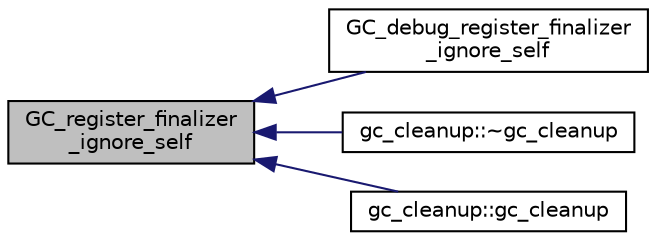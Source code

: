 digraph "GC_register_finalizer_ignore_self"
{
  edge [fontname="Helvetica",fontsize="10",labelfontname="Helvetica",labelfontsize="10"];
  node [fontname="Helvetica",fontsize="10",shape=record];
  rankdir="LR";
  Node3181 [label="GC_register_finalizer\l_ignore_self",height=0.2,width=0.4,color="black", fillcolor="grey75", style="filled", fontcolor="black"];
  Node3181 -> Node3182 [dir="back",color="midnightblue",fontsize="10",style="solid",fontname="Helvetica"];
  Node3182 [label="GC_debug_register_finalizer\l_ignore_self",height=0.2,width=0.4,color="black", fillcolor="white", style="filled",URL="$d0/daa/gc_8h.html#aaaf8fca2d5e1c6fead871ac23da61a93"];
  Node3181 -> Node3183 [dir="back",color="midnightblue",fontsize="10",style="solid",fontname="Helvetica"];
  Node3183 [label="gc_cleanup::~gc_cleanup",height=0.2,width=0.4,color="black", fillcolor="white", style="filled",URL="$d2/df3/classgc__cleanup.html#afb3b5e57dc7248638d294ca848bcc6da"];
  Node3181 -> Node3184 [dir="back",color="midnightblue",fontsize="10",style="solid",fontname="Helvetica"];
  Node3184 [label="gc_cleanup::gc_cleanup",height=0.2,width=0.4,color="black", fillcolor="white", style="filled",URL="$d2/df3/classgc__cleanup.html#aef0c8fe44e3ea2c2f731ab11f717741a"];
}
